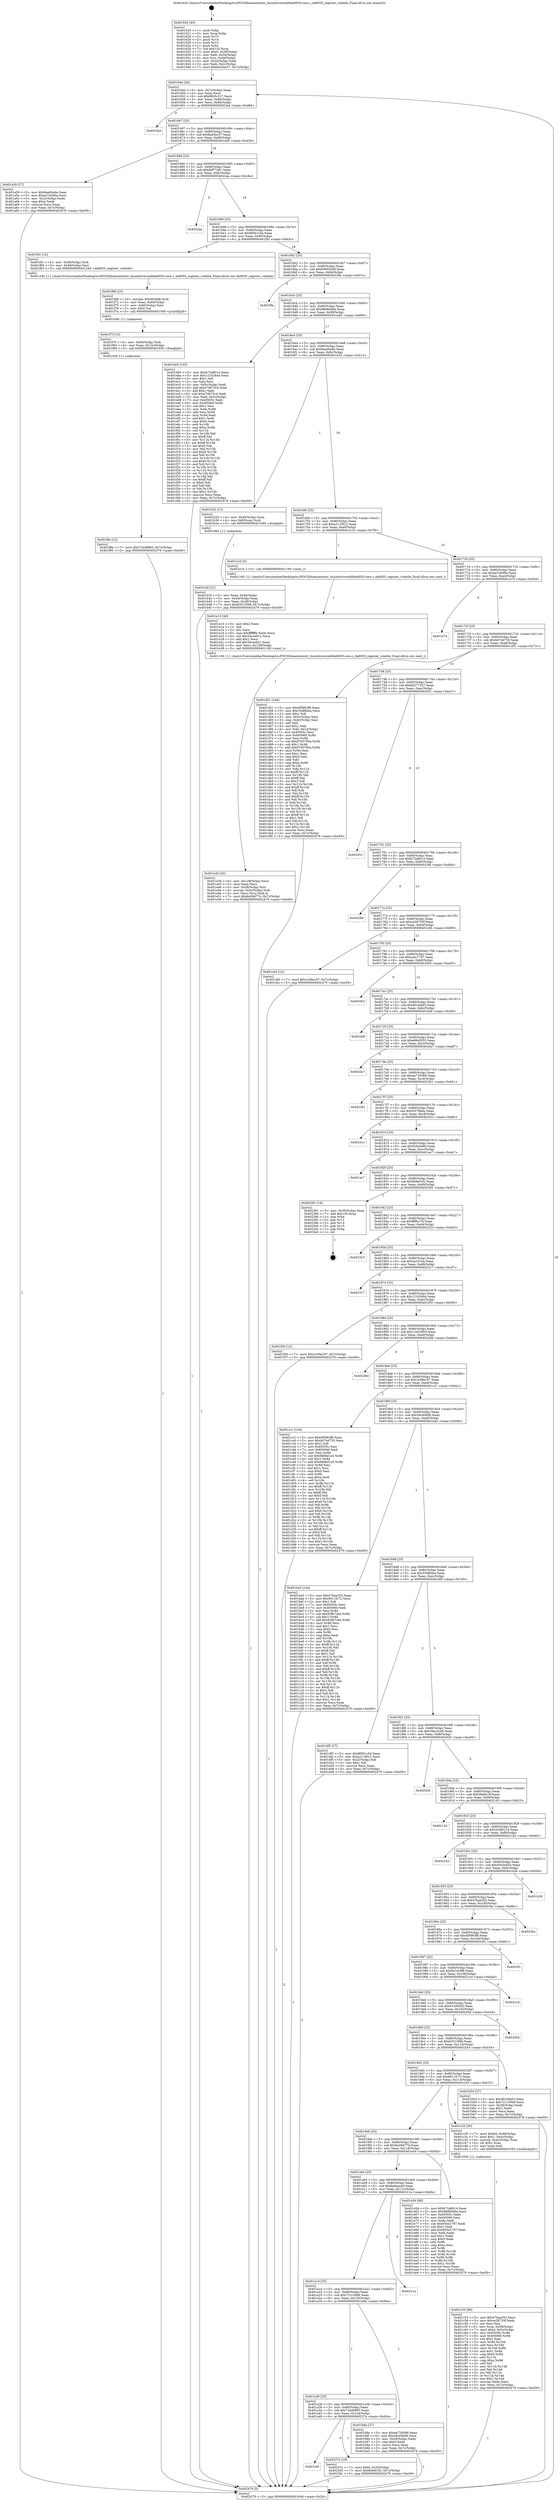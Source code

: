 digraph "0x401620" {
  label = "0x401620 (/mnt/c/Users/mathe/Desktop/tcc/POCII/binaries/extr_linuxdriversmfdda9055-core.c_da9055_register_volatile_Final-ollvm.out::main(0))"
  labelloc = "t"
  node[shape=record]

  Entry [label="",width=0.3,height=0.3,shape=circle,fillcolor=black,style=filled]
  "0x40164d" [label="{
     0x40164d [26]\l
     | [instrs]\l
     &nbsp;&nbsp;0x40164d \<+3\>: mov -0x7c(%rbp),%eax\l
     &nbsp;&nbsp;0x401650 \<+2\>: mov %eax,%ecx\l
     &nbsp;&nbsp;0x401652 \<+6\>: sub $0x8820c517,%ecx\l
     &nbsp;&nbsp;0x401658 \<+3\>: mov %eax,-0x80(%rbp)\l
     &nbsp;&nbsp;0x40165b \<+6\>: mov %ecx,-0x84(%rbp)\l
     &nbsp;&nbsp;0x401661 \<+6\>: je 00000000004023a4 \<main+0xd84\>\l
  }"]
  "0x4023a4" [label="{
     0x4023a4\l
  }", style=dashed]
  "0x401667" [label="{
     0x401667 [25]\l
     | [instrs]\l
     &nbsp;&nbsp;0x401667 \<+5\>: jmp 000000000040166c \<main+0x4c\>\l
     &nbsp;&nbsp;0x40166c \<+3\>: mov -0x80(%rbp),%eax\l
     &nbsp;&nbsp;0x40166f \<+5\>: sub $0x8a43ec57,%eax\l
     &nbsp;&nbsp;0x401674 \<+6\>: mov %eax,-0x88(%rbp)\l
     &nbsp;&nbsp;0x40167a \<+6\>: je 0000000000401a59 \<main+0x439\>\l
  }"]
  Exit [label="",width=0.3,height=0.3,shape=circle,fillcolor=black,style=filled,peripheries=2]
  "0x401a59" [label="{
     0x401a59 [27]\l
     | [instrs]\l
     &nbsp;&nbsp;0x401a59 \<+5\>: mov $0x9aa00a9e,%eax\l
     &nbsp;&nbsp;0x401a5e \<+5\>: mov $0xae7a0d6a,%ecx\l
     &nbsp;&nbsp;0x401a63 \<+3\>: mov -0x2c(%rbp),%edx\l
     &nbsp;&nbsp;0x401a66 \<+3\>: cmp $0x2,%edx\l
     &nbsp;&nbsp;0x401a69 \<+3\>: cmovne %ecx,%eax\l
     &nbsp;&nbsp;0x401a6c \<+3\>: mov %eax,-0x7c(%rbp)\l
     &nbsp;&nbsp;0x401a6f \<+5\>: jmp 0000000000402479 \<main+0xe59\>\l
  }"]
  "0x401680" [label="{
     0x401680 [25]\l
     | [instrs]\l
     &nbsp;&nbsp;0x401680 \<+5\>: jmp 0000000000401685 \<main+0x65\>\l
     &nbsp;&nbsp;0x401685 \<+3\>: mov -0x80(%rbp),%eax\l
     &nbsp;&nbsp;0x401688 \<+5\>: sub $0x8af77a81,%eax\l
     &nbsp;&nbsp;0x40168d \<+6\>: mov %eax,-0x8c(%rbp)\l
     &nbsp;&nbsp;0x401693 \<+6\>: je 00000000004022aa \<main+0xc8a\>\l
  }"]
  "0x402479" [label="{
     0x402479 [5]\l
     | [instrs]\l
     &nbsp;&nbsp;0x402479 \<+5\>: jmp 000000000040164d \<main+0x2d\>\l
  }"]
  "0x401620" [label="{
     0x401620 [45]\l
     | [instrs]\l
     &nbsp;&nbsp;0x401620 \<+1\>: push %rbp\l
     &nbsp;&nbsp;0x401621 \<+3\>: mov %rsp,%rbp\l
     &nbsp;&nbsp;0x401624 \<+2\>: push %r15\l
     &nbsp;&nbsp;0x401626 \<+2\>: push %r14\l
     &nbsp;&nbsp;0x401628 \<+2\>: push %r12\l
     &nbsp;&nbsp;0x40162a \<+1\>: push %rbx\l
     &nbsp;&nbsp;0x40162b \<+7\>: sub $0x120,%rsp\l
     &nbsp;&nbsp;0x401632 \<+7\>: movl $0x0,-0x30(%rbp)\l
     &nbsp;&nbsp;0x401639 \<+3\>: mov %edi,-0x34(%rbp)\l
     &nbsp;&nbsp;0x40163c \<+4\>: mov %rsi,-0x40(%rbp)\l
     &nbsp;&nbsp;0x401640 \<+3\>: mov -0x34(%rbp),%edi\l
     &nbsp;&nbsp;0x401643 \<+3\>: mov %edi,-0x2c(%rbp)\l
     &nbsp;&nbsp;0x401646 \<+7\>: movl $0x8a43ec57,-0x7c(%rbp)\l
  }"]
  "0x401a4f" [label="{
     0x401a4f\l
  }", style=dashed]
  "0x4022aa" [label="{
     0x4022aa\l
  }", style=dashed]
  "0x401699" [label="{
     0x401699 [25]\l
     | [instrs]\l
     &nbsp;&nbsp;0x401699 \<+5\>: jmp 000000000040169e \<main+0x7e\>\l
     &nbsp;&nbsp;0x40169e \<+3\>: mov -0x80(%rbp),%eax\l
     &nbsp;&nbsp;0x4016a1 \<+5\>: sub $0x8f361c5d,%eax\l
     &nbsp;&nbsp;0x4016a6 \<+6\>: mov %eax,-0x90(%rbp)\l
     &nbsp;&nbsp;0x4016ac \<+6\>: je 0000000000401f5c \<main+0x93c\>\l
  }"]
  "0x40237e" [label="{
     0x40237e [19]\l
     | [instrs]\l
     &nbsp;&nbsp;0x40237e \<+7\>: movl $0x0,-0x30(%rbp)\l
     &nbsp;&nbsp;0x402385 \<+7\>: movl $0xfb9e01f2,-0x7c(%rbp)\l
     &nbsp;&nbsp;0x40238c \<+5\>: jmp 0000000000402479 \<main+0xe59\>\l
  }"]
  "0x401f5c" [label="{
     0x401f5c [12]\l
     | [instrs]\l
     &nbsp;&nbsp;0x401f5c \<+4\>: mov -0x58(%rbp),%rdi\l
     &nbsp;&nbsp;0x401f60 \<+3\>: mov -0x48(%rbp),%esi\l
     &nbsp;&nbsp;0x401f63 \<+5\>: call 0000000000401240 \<da9055_register_volatile\>\l
     | [calls]\l
     &nbsp;&nbsp;0x401240 \{1\} (/mnt/c/Users/mathe/Desktop/tcc/POCII/binaries/extr_linuxdriversmfdda9055-core.c_da9055_register_volatile_Final-ollvm.out::da9055_register_volatile)\l
  }"]
  "0x4016b2" [label="{
     0x4016b2 [25]\l
     | [instrs]\l
     &nbsp;&nbsp;0x4016b2 \<+5\>: jmp 00000000004016b7 \<main+0x97\>\l
     &nbsp;&nbsp;0x4016b7 \<+3\>: mov -0x80(%rbp),%eax\l
     &nbsp;&nbsp;0x4016ba \<+5\>: sub $0x93602649,%eax\l
     &nbsp;&nbsp;0x4016bf \<+6\>: mov %eax,-0x94(%rbp)\l
     &nbsp;&nbsp;0x4016c5 \<+6\>: je 0000000000401f9a \<main+0x97a\>\l
  }"]
  "0x401f8e" [label="{
     0x401f8e [12]\l
     | [instrs]\l
     &nbsp;&nbsp;0x401f8e \<+7\>: movl $0x72449993,-0x7c(%rbp)\l
     &nbsp;&nbsp;0x401f95 \<+5\>: jmp 0000000000402479 \<main+0xe59\>\l
  }"]
  "0x401f9a" [label="{
     0x401f9a\l
  }", style=dashed]
  "0x4016cb" [label="{
     0x4016cb [25]\l
     | [instrs]\l
     &nbsp;&nbsp;0x4016cb \<+5\>: jmp 00000000004016d0 \<main+0xb0\>\l
     &nbsp;&nbsp;0x4016d0 \<+3\>: mov -0x80(%rbp),%eax\l
     &nbsp;&nbsp;0x4016d3 \<+5\>: sub $0x98d6d56a,%eax\l
     &nbsp;&nbsp;0x4016d8 \<+6\>: mov %eax,-0x98(%rbp)\l
     &nbsp;&nbsp;0x4016de \<+6\>: je 0000000000401eb5 \<main+0x895\>\l
  }"]
  "0x401f7f" [label="{
     0x401f7f [15]\l
     | [instrs]\l
     &nbsp;&nbsp;0x401f7f \<+4\>: mov -0x58(%rbp),%rdi\l
     &nbsp;&nbsp;0x401f83 \<+6\>: mov %eax,-0x12c(%rbp)\l
     &nbsp;&nbsp;0x401f89 \<+5\>: call 0000000000401030 \<free@plt\>\l
     | [calls]\l
     &nbsp;&nbsp;0x401030 \{1\} (unknown)\l
  }"]
  "0x401eb5" [label="{
     0x401eb5 [155]\l
     | [instrs]\l
     &nbsp;&nbsp;0x401eb5 \<+5\>: mov $0xb72a8014,%eax\l
     &nbsp;&nbsp;0x401eba \<+5\>: mov $0x12102644,%ecx\l
     &nbsp;&nbsp;0x401ebf \<+2\>: mov $0x1,%dl\l
     &nbsp;&nbsp;0x401ec1 \<+2\>: xor %esi,%esi\l
     &nbsp;&nbsp;0x401ec3 \<+3\>: mov -0x5c(%rbp),%edi\l
     &nbsp;&nbsp;0x401ec6 \<+6\>: add $0xe7d675c4,%edi\l
     &nbsp;&nbsp;0x401ecc \<+3\>: add $0x1,%edi\l
     &nbsp;&nbsp;0x401ecf \<+6\>: sub $0xe7d675c4,%edi\l
     &nbsp;&nbsp;0x401ed5 \<+3\>: mov %edi,-0x5c(%rbp)\l
     &nbsp;&nbsp;0x401ed8 \<+7\>: mov 0x40505c,%edi\l
     &nbsp;&nbsp;0x401edf \<+8\>: mov 0x405060,%r8d\l
     &nbsp;&nbsp;0x401ee7 \<+3\>: sub $0x1,%esi\l
     &nbsp;&nbsp;0x401eea \<+3\>: mov %edi,%r9d\l
     &nbsp;&nbsp;0x401eed \<+3\>: add %esi,%r9d\l
     &nbsp;&nbsp;0x401ef0 \<+4\>: imul %r9d,%edi\l
     &nbsp;&nbsp;0x401ef4 \<+3\>: and $0x1,%edi\l
     &nbsp;&nbsp;0x401ef7 \<+3\>: cmp $0x0,%edi\l
     &nbsp;&nbsp;0x401efa \<+4\>: sete %r10b\l
     &nbsp;&nbsp;0x401efe \<+4\>: cmp $0xa,%r8d\l
     &nbsp;&nbsp;0x401f02 \<+4\>: setl %r11b\l
     &nbsp;&nbsp;0x401f06 \<+3\>: mov %r10b,%bl\l
     &nbsp;&nbsp;0x401f09 \<+3\>: xor $0xff,%bl\l
     &nbsp;&nbsp;0x401f0c \<+3\>: mov %r11b,%r14b\l
     &nbsp;&nbsp;0x401f0f \<+4\>: xor $0xff,%r14b\l
     &nbsp;&nbsp;0x401f13 \<+3\>: xor $0x0,%dl\l
     &nbsp;&nbsp;0x401f16 \<+3\>: mov %bl,%r15b\l
     &nbsp;&nbsp;0x401f19 \<+4\>: and $0x0,%r15b\l
     &nbsp;&nbsp;0x401f1d \<+3\>: and %dl,%r10b\l
     &nbsp;&nbsp;0x401f20 \<+3\>: mov %r14b,%r12b\l
     &nbsp;&nbsp;0x401f23 \<+4\>: and $0x0,%r12b\l
     &nbsp;&nbsp;0x401f27 \<+3\>: and %dl,%r11b\l
     &nbsp;&nbsp;0x401f2a \<+3\>: or %r10b,%r15b\l
     &nbsp;&nbsp;0x401f2d \<+3\>: or %r11b,%r12b\l
     &nbsp;&nbsp;0x401f30 \<+3\>: xor %r12b,%r15b\l
     &nbsp;&nbsp;0x401f33 \<+3\>: or %r14b,%bl\l
     &nbsp;&nbsp;0x401f36 \<+3\>: xor $0xff,%bl\l
     &nbsp;&nbsp;0x401f39 \<+3\>: or $0x0,%dl\l
     &nbsp;&nbsp;0x401f3c \<+2\>: and %dl,%bl\l
     &nbsp;&nbsp;0x401f3e \<+3\>: or %bl,%r15b\l
     &nbsp;&nbsp;0x401f41 \<+4\>: test $0x1,%r15b\l
     &nbsp;&nbsp;0x401f45 \<+3\>: cmovne %ecx,%eax\l
     &nbsp;&nbsp;0x401f48 \<+3\>: mov %eax,-0x7c(%rbp)\l
     &nbsp;&nbsp;0x401f4b \<+5\>: jmp 0000000000402479 \<main+0xe59\>\l
  }"]
  "0x4016e4" [label="{
     0x4016e4 [25]\l
     | [instrs]\l
     &nbsp;&nbsp;0x4016e4 \<+5\>: jmp 00000000004016e9 \<main+0xc9\>\l
     &nbsp;&nbsp;0x4016e9 \<+3\>: mov -0x80(%rbp),%eax\l
     &nbsp;&nbsp;0x4016ec \<+5\>: sub $0x9aa00a9e,%eax\l
     &nbsp;&nbsp;0x4016f1 \<+6\>: mov %eax,-0x9c(%rbp)\l
     &nbsp;&nbsp;0x4016f7 \<+6\>: je 0000000000401b32 \<main+0x512\>\l
  }"]
  "0x401f68" [label="{
     0x401f68 [23]\l
     | [instrs]\l
     &nbsp;&nbsp;0x401f68 \<+10\>: movabs $0x4030d6,%rdi\l
     &nbsp;&nbsp;0x401f72 \<+3\>: mov %eax,-0x60(%rbp)\l
     &nbsp;&nbsp;0x401f75 \<+3\>: mov -0x60(%rbp),%esi\l
     &nbsp;&nbsp;0x401f78 \<+2\>: mov $0x0,%al\l
     &nbsp;&nbsp;0x401f7a \<+5\>: call 0000000000401040 \<printf@plt\>\l
     | [calls]\l
     &nbsp;&nbsp;0x401040 \{1\} (unknown)\l
  }"]
  "0x401b32" [label="{
     0x401b32 [13]\l
     | [instrs]\l
     &nbsp;&nbsp;0x401b32 \<+4\>: mov -0x40(%rbp),%rax\l
     &nbsp;&nbsp;0x401b36 \<+4\>: mov 0x8(%rax),%rdi\l
     &nbsp;&nbsp;0x401b3a \<+5\>: call 0000000000401060 \<atoi@plt\>\l
     | [calls]\l
     &nbsp;&nbsp;0x401060 \{1\} (unknown)\l
  }"]
  "0x4016fd" [label="{
     0x4016fd [25]\l
     | [instrs]\l
     &nbsp;&nbsp;0x4016fd \<+5\>: jmp 0000000000401702 \<main+0xe2\>\l
     &nbsp;&nbsp;0x401702 \<+3\>: mov -0x80(%rbp),%eax\l
     &nbsp;&nbsp;0x401705 \<+5\>: sub $0xa211f812,%eax\l
     &nbsp;&nbsp;0x40170a \<+6\>: mov %eax,-0xa0(%rbp)\l
     &nbsp;&nbsp;0x401710 \<+6\>: je 0000000000401e10 \<main+0x7f0\>\l
  }"]
  "0x401b3f" [label="{
     0x401b3f [21]\l
     | [instrs]\l
     &nbsp;&nbsp;0x401b3f \<+3\>: mov %eax,-0x44(%rbp)\l
     &nbsp;&nbsp;0x401b42 \<+3\>: mov -0x44(%rbp),%eax\l
     &nbsp;&nbsp;0x401b45 \<+3\>: mov %eax,-0x28(%rbp)\l
     &nbsp;&nbsp;0x401b48 \<+7\>: movl $0x63515f48,-0x7c(%rbp)\l
     &nbsp;&nbsp;0x401b4f \<+5\>: jmp 0000000000402479 \<main+0xe59\>\l
  }"]
  "0x401e3d" [label="{
     0x401e3d [32]\l
     | [instrs]\l
     &nbsp;&nbsp;0x401e3d \<+6\>: mov -0x128(%rbp),%ecx\l
     &nbsp;&nbsp;0x401e43 \<+3\>: imul %eax,%ecx\l
     &nbsp;&nbsp;0x401e46 \<+4\>: mov -0x58(%rbp),%rsi\l
     &nbsp;&nbsp;0x401e4a \<+4\>: movslq -0x5c(%rbp),%rdi\l
     &nbsp;&nbsp;0x401e4e \<+3\>: mov %ecx,(%rsi,%rdi,4)\l
     &nbsp;&nbsp;0x401e51 \<+7\>: movl $0x6a59d77d,-0x7c(%rbp)\l
     &nbsp;&nbsp;0x401e58 \<+5\>: jmp 0000000000402479 \<main+0xe59\>\l
  }"]
  "0x401e10" [label="{
     0x401e10 [5]\l
     | [instrs]\l
     &nbsp;&nbsp;0x401e10 \<+5\>: call 0000000000401160 \<next_i\>\l
     | [calls]\l
     &nbsp;&nbsp;0x401160 \{1\} (/mnt/c/Users/mathe/Desktop/tcc/POCII/binaries/extr_linuxdriversmfdda9055-core.c_da9055_register_volatile_Final-ollvm.out::next_i)\l
  }"]
  "0x401716" [label="{
     0x401716 [25]\l
     | [instrs]\l
     &nbsp;&nbsp;0x401716 \<+5\>: jmp 000000000040171b \<main+0xfb\>\l
     &nbsp;&nbsp;0x40171b \<+3\>: mov -0x80(%rbp),%eax\l
     &nbsp;&nbsp;0x40171e \<+5\>: sub $0xae7a0d6a,%eax\l
     &nbsp;&nbsp;0x401723 \<+6\>: mov %eax,-0xa4(%rbp)\l
     &nbsp;&nbsp;0x401729 \<+6\>: je 0000000000401a74 \<main+0x454\>\l
  }"]
  "0x401e15" [label="{
     0x401e15 [40]\l
     | [instrs]\l
     &nbsp;&nbsp;0x401e15 \<+5\>: mov $0x2,%ecx\l
     &nbsp;&nbsp;0x401e1a \<+1\>: cltd\l
     &nbsp;&nbsp;0x401e1b \<+2\>: idiv %ecx\l
     &nbsp;&nbsp;0x401e1d \<+6\>: imul $0xfffffffe,%edx,%ecx\l
     &nbsp;&nbsp;0x401e23 \<+6\>: sub $0x34cea621,%ecx\l
     &nbsp;&nbsp;0x401e29 \<+3\>: add $0x1,%ecx\l
     &nbsp;&nbsp;0x401e2c \<+6\>: add $0x34cea621,%ecx\l
     &nbsp;&nbsp;0x401e32 \<+6\>: mov %ecx,-0x128(%rbp)\l
     &nbsp;&nbsp;0x401e38 \<+5\>: call 0000000000401160 \<next_i\>\l
     | [calls]\l
     &nbsp;&nbsp;0x401160 \{1\} (/mnt/c/Users/mathe/Desktop/tcc/POCII/binaries/extr_linuxdriversmfdda9055-core.c_da9055_register_volatile_Final-ollvm.out::next_i)\l
  }"]
  "0x401a74" [label="{
     0x401a74\l
  }", style=dashed]
  "0x40172f" [label="{
     0x40172f [25]\l
     | [instrs]\l
     &nbsp;&nbsp;0x40172f \<+5\>: jmp 0000000000401734 \<main+0x114\>\l
     &nbsp;&nbsp;0x401734 \<+3\>: mov -0x80(%rbp),%eax\l
     &nbsp;&nbsp;0x401737 \<+5\>: sub $0xb074d735,%eax\l
     &nbsp;&nbsp;0x40173c \<+6\>: mov %eax,-0xa8(%rbp)\l
     &nbsp;&nbsp;0x401742 \<+6\>: je 0000000000401d51 \<main+0x731\>\l
  }"]
  "0x401c53" [label="{
     0x401c53 [98]\l
     | [instrs]\l
     &nbsp;&nbsp;0x401c53 \<+5\>: mov $0x47baa353,%ecx\l
     &nbsp;&nbsp;0x401c58 \<+5\>: mov $0xce28733f,%edx\l
     &nbsp;&nbsp;0x401c5d \<+2\>: xor %esi,%esi\l
     &nbsp;&nbsp;0x401c5f \<+4\>: mov %rax,-0x58(%rbp)\l
     &nbsp;&nbsp;0x401c63 \<+7\>: movl $0x0,-0x5c(%rbp)\l
     &nbsp;&nbsp;0x401c6a \<+8\>: mov 0x40505c,%r8d\l
     &nbsp;&nbsp;0x401c72 \<+8\>: mov 0x405060,%r9d\l
     &nbsp;&nbsp;0x401c7a \<+3\>: sub $0x1,%esi\l
     &nbsp;&nbsp;0x401c7d \<+3\>: mov %r8d,%r10d\l
     &nbsp;&nbsp;0x401c80 \<+3\>: add %esi,%r10d\l
     &nbsp;&nbsp;0x401c83 \<+4\>: imul %r10d,%r8d\l
     &nbsp;&nbsp;0x401c87 \<+4\>: and $0x1,%r8d\l
     &nbsp;&nbsp;0x401c8b \<+4\>: cmp $0x0,%r8d\l
     &nbsp;&nbsp;0x401c8f \<+4\>: sete %r11b\l
     &nbsp;&nbsp;0x401c93 \<+4\>: cmp $0xa,%r9d\l
     &nbsp;&nbsp;0x401c97 \<+3\>: setl %bl\l
     &nbsp;&nbsp;0x401c9a \<+3\>: mov %r11b,%r14b\l
     &nbsp;&nbsp;0x401c9d \<+3\>: and %bl,%r14b\l
     &nbsp;&nbsp;0x401ca0 \<+3\>: xor %bl,%r11b\l
     &nbsp;&nbsp;0x401ca3 \<+3\>: or %r11b,%r14b\l
     &nbsp;&nbsp;0x401ca6 \<+4\>: test $0x1,%r14b\l
     &nbsp;&nbsp;0x401caa \<+3\>: cmovne %edx,%ecx\l
     &nbsp;&nbsp;0x401cad \<+3\>: mov %ecx,-0x7c(%rbp)\l
     &nbsp;&nbsp;0x401cb0 \<+5\>: jmp 0000000000402479 \<main+0xe59\>\l
  }"]
  "0x401d51" [label="{
     0x401d51 [164]\l
     | [instrs]\l
     &nbsp;&nbsp;0x401d51 \<+5\>: mov $0x4f5863f8,%eax\l
     &nbsp;&nbsp;0x401d56 \<+5\>: mov $0x33df8dea,%ecx\l
     &nbsp;&nbsp;0x401d5b \<+2\>: mov $0x1,%dl\l
     &nbsp;&nbsp;0x401d5d \<+3\>: mov -0x5c(%rbp),%esi\l
     &nbsp;&nbsp;0x401d60 \<+3\>: cmp -0x4c(%rbp),%esi\l
     &nbsp;&nbsp;0x401d63 \<+4\>: setl %dil\l
     &nbsp;&nbsp;0x401d67 \<+4\>: and $0x1,%dil\l
     &nbsp;&nbsp;0x401d6b \<+4\>: mov %dil,-0x22(%rbp)\l
     &nbsp;&nbsp;0x401d6f \<+7\>: mov 0x40505c,%esi\l
     &nbsp;&nbsp;0x401d76 \<+8\>: mov 0x405060,%r8d\l
     &nbsp;&nbsp;0x401d7e \<+3\>: mov %esi,%r9d\l
     &nbsp;&nbsp;0x401d81 \<+7\>: sub $0x9793795e,%r9d\l
     &nbsp;&nbsp;0x401d88 \<+4\>: sub $0x1,%r9d\l
     &nbsp;&nbsp;0x401d8c \<+7\>: add $0x9793795e,%r9d\l
     &nbsp;&nbsp;0x401d93 \<+4\>: imul %r9d,%esi\l
     &nbsp;&nbsp;0x401d97 \<+3\>: and $0x1,%esi\l
     &nbsp;&nbsp;0x401d9a \<+3\>: cmp $0x0,%esi\l
     &nbsp;&nbsp;0x401d9d \<+4\>: sete %dil\l
     &nbsp;&nbsp;0x401da1 \<+4\>: cmp $0xa,%r8d\l
     &nbsp;&nbsp;0x401da5 \<+4\>: setl %r10b\l
     &nbsp;&nbsp;0x401da9 \<+3\>: mov %dil,%r11b\l
     &nbsp;&nbsp;0x401dac \<+4\>: xor $0xff,%r11b\l
     &nbsp;&nbsp;0x401db0 \<+3\>: mov %r10b,%bl\l
     &nbsp;&nbsp;0x401db3 \<+3\>: xor $0xff,%bl\l
     &nbsp;&nbsp;0x401db6 \<+3\>: xor $0x1,%dl\l
     &nbsp;&nbsp;0x401db9 \<+3\>: mov %r11b,%r14b\l
     &nbsp;&nbsp;0x401dbc \<+4\>: and $0xff,%r14b\l
     &nbsp;&nbsp;0x401dc0 \<+3\>: and %dl,%dil\l
     &nbsp;&nbsp;0x401dc3 \<+3\>: mov %bl,%r15b\l
     &nbsp;&nbsp;0x401dc6 \<+4\>: and $0xff,%r15b\l
     &nbsp;&nbsp;0x401dca \<+3\>: and %dl,%r10b\l
     &nbsp;&nbsp;0x401dcd \<+3\>: or %dil,%r14b\l
     &nbsp;&nbsp;0x401dd0 \<+3\>: or %r10b,%r15b\l
     &nbsp;&nbsp;0x401dd3 \<+3\>: xor %r15b,%r14b\l
     &nbsp;&nbsp;0x401dd6 \<+3\>: or %bl,%r11b\l
     &nbsp;&nbsp;0x401dd9 \<+4\>: xor $0xff,%r11b\l
     &nbsp;&nbsp;0x401ddd \<+3\>: or $0x1,%dl\l
     &nbsp;&nbsp;0x401de0 \<+3\>: and %dl,%r11b\l
     &nbsp;&nbsp;0x401de3 \<+3\>: or %r11b,%r14b\l
     &nbsp;&nbsp;0x401de6 \<+4\>: test $0x1,%r14b\l
     &nbsp;&nbsp;0x401dea \<+3\>: cmovne %ecx,%eax\l
     &nbsp;&nbsp;0x401ded \<+3\>: mov %eax,-0x7c(%rbp)\l
     &nbsp;&nbsp;0x401df0 \<+5\>: jmp 0000000000402479 \<main+0xe59\>\l
  }"]
  "0x401748" [label="{
     0x401748 [25]\l
     | [instrs]\l
     &nbsp;&nbsp;0x401748 \<+5\>: jmp 000000000040174d \<main+0x12d\>\l
     &nbsp;&nbsp;0x40174d \<+3\>: mov -0x80(%rbp),%eax\l
     &nbsp;&nbsp;0x401750 \<+5\>: sub $0xb6277247,%eax\l
     &nbsp;&nbsp;0x401755 \<+6\>: mov %eax,-0xac(%rbp)\l
     &nbsp;&nbsp;0x40175b \<+6\>: je 0000000000402451 \<main+0xe31\>\l
  }"]
  "0x401a36" [label="{
     0x401a36 [25]\l
     | [instrs]\l
     &nbsp;&nbsp;0x401a36 \<+5\>: jmp 0000000000401a3b \<main+0x41b\>\l
     &nbsp;&nbsp;0x401a3b \<+3\>: mov -0x80(%rbp),%eax\l
     &nbsp;&nbsp;0x401a3e \<+5\>: sub $0x72449993,%eax\l
     &nbsp;&nbsp;0x401a43 \<+6\>: mov %eax,-0x124(%rbp)\l
     &nbsp;&nbsp;0x401a49 \<+6\>: je 000000000040237e \<main+0xd5e\>\l
  }"]
  "0x402451" [label="{
     0x402451\l
  }", style=dashed]
  "0x401761" [label="{
     0x401761 [25]\l
     | [instrs]\l
     &nbsp;&nbsp;0x401761 \<+5\>: jmp 0000000000401766 \<main+0x146\>\l
     &nbsp;&nbsp;0x401766 \<+3\>: mov -0x80(%rbp),%eax\l
     &nbsp;&nbsp;0x401769 \<+5\>: sub $0xb72a8014,%eax\l
     &nbsp;&nbsp;0x40176e \<+6\>: mov %eax,-0xb0(%rbp)\l
     &nbsp;&nbsp;0x401774 \<+6\>: je 00000000004023fd \<main+0xddd\>\l
  }"]
  "0x401b8a" [label="{
     0x401b8a [27]\l
     | [instrs]\l
     &nbsp;&nbsp;0x401b8a \<+5\>: mov $0xee729369,%eax\l
     &nbsp;&nbsp;0x401b8f \<+5\>: mov $0x28c406d9,%ecx\l
     &nbsp;&nbsp;0x401b94 \<+3\>: mov -0x28(%rbp),%edx\l
     &nbsp;&nbsp;0x401b97 \<+3\>: cmp $0x0,%edx\l
     &nbsp;&nbsp;0x401b9a \<+3\>: cmove %ecx,%eax\l
     &nbsp;&nbsp;0x401b9d \<+3\>: mov %eax,-0x7c(%rbp)\l
     &nbsp;&nbsp;0x401ba0 \<+5\>: jmp 0000000000402479 \<main+0xe59\>\l
  }"]
  "0x4023fd" [label="{
     0x4023fd\l
  }", style=dashed]
  "0x40177a" [label="{
     0x40177a [25]\l
     | [instrs]\l
     &nbsp;&nbsp;0x40177a \<+5\>: jmp 000000000040177f \<main+0x15f\>\l
     &nbsp;&nbsp;0x40177f \<+3\>: mov -0x80(%rbp),%eax\l
     &nbsp;&nbsp;0x401782 \<+5\>: sub $0xce28733f,%eax\l
     &nbsp;&nbsp;0x401787 \<+6\>: mov %eax,-0xb4(%rbp)\l
     &nbsp;&nbsp;0x40178d \<+6\>: je 0000000000401cb5 \<main+0x695\>\l
  }"]
  "0x401a1d" [label="{
     0x401a1d [25]\l
     | [instrs]\l
     &nbsp;&nbsp;0x401a1d \<+5\>: jmp 0000000000401a22 \<main+0x402\>\l
     &nbsp;&nbsp;0x401a22 \<+3\>: mov -0x80(%rbp),%eax\l
     &nbsp;&nbsp;0x401a25 \<+5\>: sub $0x721c30b9,%eax\l
     &nbsp;&nbsp;0x401a2a \<+6\>: mov %eax,-0x120(%rbp)\l
     &nbsp;&nbsp;0x401a30 \<+6\>: je 0000000000401b8a \<main+0x56a\>\l
  }"]
  "0x401cb5" [label="{
     0x401cb5 [12]\l
     | [instrs]\l
     &nbsp;&nbsp;0x401cb5 \<+7\>: movl $0x1e39a197,-0x7c(%rbp)\l
     &nbsp;&nbsp;0x401cbc \<+5\>: jmp 0000000000402479 \<main+0xe59\>\l
  }"]
  "0x401793" [label="{
     0x401793 [25]\l
     | [instrs]\l
     &nbsp;&nbsp;0x401793 \<+5\>: jmp 0000000000401798 \<main+0x178\>\l
     &nbsp;&nbsp;0x401798 \<+3\>: mov -0x80(%rbp),%eax\l
     &nbsp;&nbsp;0x40179b \<+5\>: sub $0xce4c77d7,%eax\l
     &nbsp;&nbsp;0x4017a0 \<+6\>: mov %eax,-0xb8(%rbp)\l
     &nbsp;&nbsp;0x4017a6 \<+6\>: je 00000000004020b3 \<main+0xa93\>\l
  }"]
  "0x40221a" [label="{
     0x40221a\l
  }", style=dashed]
  "0x4020b3" [label="{
     0x4020b3\l
  }", style=dashed]
  "0x4017ac" [label="{
     0x4017ac [25]\l
     | [instrs]\l
     &nbsp;&nbsp;0x4017ac \<+5\>: jmp 00000000004017b1 \<main+0x191\>\l
     &nbsp;&nbsp;0x4017b1 \<+3\>: mov -0x80(%rbp),%eax\l
     &nbsp;&nbsp;0x4017b4 \<+5\>: sub $0xdf1e0dd3,%eax\l
     &nbsp;&nbsp;0x4017b9 \<+6\>: mov %eax,-0xbc(%rbp)\l
     &nbsp;&nbsp;0x4017bf \<+6\>: je 0000000000401b6f \<main+0x54f\>\l
  }"]
  "0x401a04" [label="{
     0x401a04 [25]\l
     | [instrs]\l
     &nbsp;&nbsp;0x401a04 \<+5\>: jmp 0000000000401a09 \<main+0x3e9\>\l
     &nbsp;&nbsp;0x401a09 \<+3\>: mov -0x80(%rbp),%eax\l
     &nbsp;&nbsp;0x401a0c \<+5\>: sub $0x6a9aea40,%eax\l
     &nbsp;&nbsp;0x401a11 \<+6\>: mov %eax,-0x11c(%rbp)\l
     &nbsp;&nbsp;0x401a17 \<+6\>: je 000000000040221a \<main+0xbfa\>\l
  }"]
  "0x401b6f" [label="{
     0x401b6f\l
  }", style=dashed]
  "0x4017c5" [label="{
     0x4017c5 [25]\l
     | [instrs]\l
     &nbsp;&nbsp;0x4017c5 \<+5\>: jmp 00000000004017ca \<main+0x1aa\>\l
     &nbsp;&nbsp;0x4017ca \<+3\>: mov -0x80(%rbp),%eax\l
     &nbsp;&nbsp;0x4017cd \<+5\>: sub $0xe9bd3f10,%eax\l
     &nbsp;&nbsp;0x4017d2 \<+6\>: mov %eax,-0xc0(%rbp)\l
     &nbsp;&nbsp;0x4017d8 \<+6\>: je 00000000004020a7 \<main+0xa87\>\l
  }"]
  "0x401e5d" [label="{
     0x401e5d [88]\l
     | [instrs]\l
     &nbsp;&nbsp;0x401e5d \<+5\>: mov $0xb72a8014,%eax\l
     &nbsp;&nbsp;0x401e62 \<+5\>: mov $0x98d6d56a,%ecx\l
     &nbsp;&nbsp;0x401e67 \<+7\>: mov 0x40505c,%edx\l
     &nbsp;&nbsp;0x401e6e \<+7\>: mov 0x405060,%esi\l
     &nbsp;&nbsp;0x401e75 \<+2\>: mov %edx,%edi\l
     &nbsp;&nbsp;0x401e77 \<+6\>: sub $0x855d1787,%edi\l
     &nbsp;&nbsp;0x401e7d \<+3\>: sub $0x1,%edi\l
     &nbsp;&nbsp;0x401e80 \<+6\>: add $0x855d1787,%edi\l
     &nbsp;&nbsp;0x401e86 \<+3\>: imul %edi,%edx\l
     &nbsp;&nbsp;0x401e89 \<+3\>: and $0x1,%edx\l
     &nbsp;&nbsp;0x401e8c \<+3\>: cmp $0x0,%edx\l
     &nbsp;&nbsp;0x401e8f \<+4\>: sete %r8b\l
     &nbsp;&nbsp;0x401e93 \<+3\>: cmp $0xa,%esi\l
     &nbsp;&nbsp;0x401e96 \<+4\>: setl %r9b\l
     &nbsp;&nbsp;0x401e9a \<+3\>: mov %r8b,%r10b\l
     &nbsp;&nbsp;0x401e9d \<+3\>: and %r9b,%r10b\l
     &nbsp;&nbsp;0x401ea0 \<+3\>: xor %r9b,%r8b\l
     &nbsp;&nbsp;0x401ea3 \<+3\>: or %r8b,%r10b\l
     &nbsp;&nbsp;0x401ea6 \<+4\>: test $0x1,%r10b\l
     &nbsp;&nbsp;0x401eaa \<+3\>: cmovne %ecx,%eax\l
     &nbsp;&nbsp;0x401ead \<+3\>: mov %eax,-0x7c(%rbp)\l
     &nbsp;&nbsp;0x401eb0 \<+5\>: jmp 0000000000402479 \<main+0xe59\>\l
  }"]
  "0x4020a7" [label="{
     0x4020a7\l
  }", style=dashed]
  "0x4017de" [label="{
     0x4017de [25]\l
     | [instrs]\l
     &nbsp;&nbsp;0x4017de \<+5\>: jmp 00000000004017e3 \<main+0x1c3\>\l
     &nbsp;&nbsp;0x4017e3 \<+3\>: mov -0x80(%rbp),%eax\l
     &nbsp;&nbsp;0x4017e6 \<+5\>: sub $0xee729369,%eax\l
     &nbsp;&nbsp;0x4017eb \<+6\>: mov %eax,-0xc4(%rbp)\l
     &nbsp;&nbsp;0x4017f1 \<+6\>: je 0000000000402361 \<main+0xd41\>\l
  }"]
  "0x4019eb" [label="{
     0x4019eb [25]\l
     | [instrs]\l
     &nbsp;&nbsp;0x4019eb \<+5\>: jmp 00000000004019f0 \<main+0x3d0\>\l
     &nbsp;&nbsp;0x4019f0 \<+3\>: mov -0x80(%rbp),%eax\l
     &nbsp;&nbsp;0x4019f3 \<+5\>: sub $0x6a59d77d,%eax\l
     &nbsp;&nbsp;0x4019f8 \<+6\>: mov %eax,-0x118(%rbp)\l
     &nbsp;&nbsp;0x4019fe \<+6\>: je 0000000000401e5d \<main+0x83d\>\l
  }"]
  "0x402361" [label="{
     0x402361\l
  }", style=dashed]
  "0x4017f7" [label="{
     0x4017f7 [25]\l
     | [instrs]\l
     &nbsp;&nbsp;0x4017f7 \<+5\>: jmp 00000000004017fc \<main+0x1dc\>\l
     &nbsp;&nbsp;0x4017fc \<+3\>: mov -0x80(%rbp),%eax\l
     &nbsp;&nbsp;0x4017ff \<+5\>: sub $0xf2079e8a,%eax\l
     &nbsp;&nbsp;0x401804 \<+6\>: mov %eax,-0xc8(%rbp)\l
     &nbsp;&nbsp;0x40180a \<+6\>: je 000000000040241c \<main+0xdfc\>\l
  }"]
  "0x401c35" [label="{
     0x401c35 [30]\l
     | [instrs]\l
     &nbsp;&nbsp;0x401c35 \<+7\>: movl $0x64,-0x48(%rbp)\l
     &nbsp;&nbsp;0x401c3c \<+7\>: movl $0x1,-0x4c(%rbp)\l
     &nbsp;&nbsp;0x401c43 \<+4\>: movslq -0x4c(%rbp),%rax\l
     &nbsp;&nbsp;0x401c47 \<+4\>: shl $0x2,%rax\l
     &nbsp;&nbsp;0x401c4b \<+3\>: mov %rax,%rdi\l
     &nbsp;&nbsp;0x401c4e \<+5\>: call 0000000000401050 \<malloc@plt\>\l
     | [calls]\l
     &nbsp;&nbsp;0x401050 \{1\} (unknown)\l
  }"]
  "0x40241c" [label="{
     0x40241c\l
  }", style=dashed]
  "0x401810" [label="{
     0x401810 [25]\l
     | [instrs]\l
     &nbsp;&nbsp;0x401810 \<+5\>: jmp 0000000000401815 \<main+0x1f5\>\l
     &nbsp;&nbsp;0x401815 \<+3\>: mov -0x80(%rbp),%eax\l
     &nbsp;&nbsp;0x401818 \<+5\>: sub $0xf2d26460,%eax\l
     &nbsp;&nbsp;0x40181d \<+6\>: mov %eax,-0xcc(%rbp)\l
     &nbsp;&nbsp;0x401823 \<+6\>: je 0000000000401ac7 \<main+0x4a7\>\l
  }"]
  "0x4019d2" [label="{
     0x4019d2 [25]\l
     | [instrs]\l
     &nbsp;&nbsp;0x4019d2 \<+5\>: jmp 00000000004019d7 \<main+0x3b7\>\l
     &nbsp;&nbsp;0x4019d7 \<+3\>: mov -0x80(%rbp),%eax\l
     &nbsp;&nbsp;0x4019da \<+5\>: sub $0x6611fc72,%eax\l
     &nbsp;&nbsp;0x4019df \<+6\>: mov %eax,-0x114(%rbp)\l
     &nbsp;&nbsp;0x4019e5 \<+6\>: je 0000000000401c35 \<main+0x615\>\l
  }"]
  "0x401ac7" [label="{
     0x401ac7\l
  }", style=dashed]
  "0x401829" [label="{
     0x401829 [25]\l
     | [instrs]\l
     &nbsp;&nbsp;0x401829 \<+5\>: jmp 000000000040182e \<main+0x20e\>\l
     &nbsp;&nbsp;0x40182e \<+3\>: mov -0x80(%rbp),%eax\l
     &nbsp;&nbsp;0x401831 \<+5\>: sub $0xfb9e01f2,%eax\l
     &nbsp;&nbsp;0x401836 \<+6\>: mov %eax,-0xd0(%rbp)\l
     &nbsp;&nbsp;0x40183c \<+6\>: je 0000000000402391 \<main+0xd71\>\l
  }"]
  "0x401b54" [label="{
     0x401b54 [27]\l
     | [instrs]\l
     &nbsp;&nbsp;0x401b54 \<+5\>: mov $0xdf1e0dd3,%eax\l
     &nbsp;&nbsp;0x401b59 \<+5\>: mov $0x721c30b9,%ecx\l
     &nbsp;&nbsp;0x401b5e \<+3\>: mov -0x28(%rbp),%edx\l
     &nbsp;&nbsp;0x401b61 \<+3\>: cmp $0x1,%edx\l
     &nbsp;&nbsp;0x401b64 \<+3\>: cmovl %ecx,%eax\l
     &nbsp;&nbsp;0x401b67 \<+3\>: mov %eax,-0x7c(%rbp)\l
     &nbsp;&nbsp;0x401b6a \<+5\>: jmp 0000000000402479 \<main+0xe59\>\l
  }"]
  "0x402391" [label="{
     0x402391 [19]\l
     | [instrs]\l
     &nbsp;&nbsp;0x402391 \<+3\>: mov -0x30(%rbp),%eax\l
     &nbsp;&nbsp;0x402394 \<+7\>: add $0x120,%rsp\l
     &nbsp;&nbsp;0x40239b \<+1\>: pop %rbx\l
     &nbsp;&nbsp;0x40239c \<+2\>: pop %r12\l
     &nbsp;&nbsp;0x40239e \<+2\>: pop %r14\l
     &nbsp;&nbsp;0x4023a0 \<+2\>: pop %r15\l
     &nbsp;&nbsp;0x4023a2 \<+1\>: pop %rbp\l
     &nbsp;&nbsp;0x4023a3 \<+1\>: ret\l
  }"]
  "0x401842" [label="{
     0x401842 [25]\l
     | [instrs]\l
     &nbsp;&nbsp;0x401842 \<+5\>: jmp 0000000000401847 \<main+0x227\>\l
     &nbsp;&nbsp;0x401847 \<+3\>: mov -0x80(%rbp),%eax\l
     &nbsp;&nbsp;0x40184a \<+5\>: sub $0xfff8cc7b,%eax\l
     &nbsp;&nbsp;0x40184f \<+6\>: mov %eax,-0xd4(%rbp)\l
     &nbsp;&nbsp;0x401855 \<+6\>: je 0000000000402323 \<main+0xd03\>\l
  }"]
  "0x4019b9" [label="{
     0x4019b9 [25]\l
     | [instrs]\l
     &nbsp;&nbsp;0x4019b9 \<+5\>: jmp 00000000004019be \<main+0x39e\>\l
     &nbsp;&nbsp;0x4019be \<+3\>: mov -0x80(%rbp),%eax\l
     &nbsp;&nbsp;0x4019c1 \<+5\>: sub $0x63515f48,%eax\l
     &nbsp;&nbsp;0x4019c6 \<+6\>: mov %eax,-0x110(%rbp)\l
     &nbsp;&nbsp;0x4019cc \<+6\>: je 0000000000401b54 \<main+0x534\>\l
  }"]
  "0x402323" [label="{
     0x402323\l
  }", style=dashed]
  "0x40185b" [label="{
     0x40185b [25]\l
     | [instrs]\l
     &nbsp;&nbsp;0x40185b \<+5\>: jmp 0000000000401860 \<main+0x240\>\l
     &nbsp;&nbsp;0x401860 \<+3\>: mov -0x80(%rbp),%eax\l
     &nbsp;&nbsp;0x401863 \<+5\>: sub $0x2a101ba,%eax\l
     &nbsp;&nbsp;0x401868 \<+6\>: mov %eax,-0xd8(%rbp)\l
     &nbsp;&nbsp;0x40186e \<+6\>: je 0000000000402317 \<main+0xcf7\>\l
  }"]
  "0x40245d" [label="{
     0x40245d\l
  }", style=dashed]
  "0x402317" [label="{
     0x402317\l
  }", style=dashed]
  "0x401874" [label="{
     0x401874 [25]\l
     | [instrs]\l
     &nbsp;&nbsp;0x401874 \<+5\>: jmp 0000000000401879 \<main+0x259\>\l
     &nbsp;&nbsp;0x401879 \<+3\>: mov -0x80(%rbp),%eax\l
     &nbsp;&nbsp;0x40187c \<+5\>: sub $0x12102644,%eax\l
     &nbsp;&nbsp;0x401881 \<+6\>: mov %eax,-0xdc(%rbp)\l
     &nbsp;&nbsp;0x401887 \<+6\>: je 0000000000401f50 \<main+0x930\>\l
  }"]
  "0x4019a0" [label="{
     0x4019a0 [25]\l
     | [instrs]\l
     &nbsp;&nbsp;0x4019a0 \<+5\>: jmp 00000000004019a5 \<main+0x385\>\l
     &nbsp;&nbsp;0x4019a5 \<+3\>: mov -0x80(%rbp),%eax\l
     &nbsp;&nbsp;0x4019a8 \<+5\>: sub $0x61509c52,%eax\l
     &nbsp;&nbsp;0x4019ad \<+6\>: mov %eax,-0x10c(%rbp)\l
     &nbsp;&nbsp;0x4019b3 \<+6\>: je 000000000040245d \<main+0xe3d\>\l
  }"]
  "0x401f50" [label="{
     0x401f50 [12]\l
     | [instrs]\l
     &nbsp;&nbsp;0x401f50 \<+7\>: movl $0x1e39a197,-0x7c(%rbp)\l
     &nbsp;&nbsp;0x401f57 \<+5\>: jmp 0000000000402479 \<main+0xe59\>\l
  }"]
  "0x40188d" [label="{
     0x40188d [25]\l
     | [instrs]\l
     &nbsp;&nbsp;0x40188d \<+5\>: jmp 0000000000401892 \<main+0x272\>\l
     &nbsp;&nbsp;0x401892 \<+3\>: mov -0x80(%rbp),%eax\l
     &nbsp;&nbsp;0x401895 \<+5\>: sub $0x13453903,%eax\l
     &nbsp;&nbsp;0x40189a \<+6\>: mov %eax,-0xe0(%rbp)\l
     &nbsp;&nbsp;0x4018a0 \<+6\>: je 000000000040236d \<main+0xd4d\>\l
  }"]
  "0x4021cd" [label="{
     0x4021cd\l
  }", style=dashed]
  "0x40236d" [label="{
     0x40236d\l
  }", style=dashed]
  "0x4018a6" [label="{
     0x4018a6 [25]\l
     | [instrs]\l
     &nbsp;&nbsp;0x4018a6 \<+5\>: jmp 00000000004018ab \<main+0x28b\>\l
     &nbsp;&nbsp;0x4018ab \<+3\>: mov -0x80(%rbp),%eax\l
     &nbsp;&nbsp;0x4018ae \<+5\>: sub $0x1e39a197,%eax\l
     &nbsp;&nbsp;0x4018b3 \<+6\>: mov %eax,-0xe4(%rbp)\l
     &nbsp;&nbsp;0x4018b9 \<+6\>: je 0000000000401cc1 \<main+0x6a1\>\l
  }"]
  "0x401987" [label="{
     0x401987 [25]\l
     | [instrs]\l
     &nbsp;&nbsp;0x401987 \<+5\>: jmp 000000000040198c \<main+0x36c\>\l
     &nbsp;&nbsp;0x40198c \<+3\>: mov -0x80(%rbp),%eax\l
     &nbsp;&nbsp;0x40198f \<+5\>: sub $0x5e16c9f8,%eax\l
     &nbsp;&nbsp;0x401994 \<+6\>: mov %eax,-0x108(%rbp)\l
     &nbsp;&nbsp;0x40199a \<+6\>: je 00000000004021cd \<main+0xbad\>\l
  }"]
  "0x401cc1" [label="{
     0x401cc1 [144]\l
     | [instrs]\l
     &nbsp;&nbsp;0x401cc1 \<+5\>: mov $0x4f5863f8,%eax\l
     &nbsp;&nbsp;0x401cc6 \<+5\>: mov $0xb074d735,%ecx\l
     &nbsp;&nbsp;0x401ccb \<+2\>: mov $0x1,%dl\l
     &nbsp;&nbsp;0x401ccd \<+7\>: mov 0x40505c,%esi\l
     &nbsp;&nbsp;0x401cd4 \<+7\>: mov 0x405060,%edi\l
     &nbsp;&nbsp;0x401cdb \<+3\>: mov %esi,%r8d\l
     &nbsp;&nbsp;0x401cde \<+7\>: sub $0x68dbd1a5,%r8d\l
     &nbsp;&nbsp;0x401ce5 \<+4\>: sub $0x1,%r8d\l
     &nbsp;&nbsp;0x401ce9 \<+7\>: add $0x68dbd1a5,%r8d\l
     &nbsp;&nbsp;0x401cf0 \<+4\>: imul %r8d,%esi\l
     &nbsp;&nbsp;0x401cf4 \<+3\>: and $0x1,%esi\l
     &nbsp;&nbsp;0x401cf7 \<+3\>: cmp $0x0,%esi\l
     &nbsp;&nbsp;0x401cfa \<+4\>: sete %r9b\l
     &nbsp;&nbsp;0x401cfe \<+3\>: cmp $0xa,%edi\l
     &nbsp;&nbsp;0x401d01 \<+4\>: setl %r10b\l
     &nbsp;&nbsp;0x401d05 \<+3\>: mov %r9b,%r11b\l
     &nbsp;&nbsp;0x401d08 \<+4\>: xor $0xff,%r11b\l
     &nbsp;&nbsp;0x401d0c \<+3\>: mov %r10b,%bl\l
     &nbsp;&nbsp;0x401d0f \<+3\>: xor $0xff,%bl\l
     &nbsp;&nbsp;0x401d12 \<+3\>: xor $0x0,%dl\l
     &nbsp;&nbsp;0x401d15 \<+3\>: mov %r11b,%r14b\l
     &nbsp;&nbsp;0x401d18 \<+4\>: and $0x0,%r14b\l
     &nbsp;&nbsp;0x401d1c \<+3\>: and %dl,%r9b\l
     &nbsp;&nbsp;0x401d1f \<+3\>: mov %bl,%r15b\l
     &nbsp;&nbsp;0x401d22 \<+4\>: and $0x0,%r15b\l
     &nbsp;&nbsp;0x401d26 \<+3\>: and %dl,%r10b\l
     &nbsp;&nbsp;0x401d29 \<+3\>: or %r9b,%r14b\l
     &nbsp;&nbsp;0x401d2c \<+3\>: or %r10b,%r15b\l
     &nbsp;&nbsp;0x401d2f \<+3\>: xor %r15b,%r14b\l
     &nbsp;&nbsp;0x401d32 \<+3\>: or %bl,%r11b\l
     &nbsp;&nbsp;0x401d35 \<+4\>: xor $0xff,%r11b\l
     &nbsp;&nbsp;0x401d39 \<+3\>: or $0x0,%dl\l
     &nbsp;&nbsp;0x401d3c \<+3\>: and %dl,%r11b\l
     &nbsp;&nbsp;0x401d3f \<+3\>: or %r11b,%r14b\l
     &nbsp;&nbsp;0x401d42 \<+4\>: test $0x1,%r14b\l
     &nbsp;&nbsp;0x401d46 \<+3\>: cmovne %ecx,%eax\l
     &nbsp;&nbsp;0x401d49 \<+3\>: mov %eax,-0x7c(%rbp)\l
     &nbsp;&nbsp;0x401d4c \<+5\>: jmp 0000000000402479 \<main+0xe59\>\l
  }"]
  "0x4018bf" [label="{
     0x4018bf [25]\l
     | [instrs]\l
     &nbsp;&nbsp;0x4018bf \<+5\>: jmp 00000000004018c4 \<main+0x2a4\>\l
     &nbsp;&nbsp;0x4018c4 \<+3\>: mov -0x80(%rbp),%eax\l
     &nbsp;&nbsp;0x4018c7 \<+5\>: sub $0x28c406d9,%eax\l
     &nbsp;&nbsp;0x4018cc \<+6\>: mov %eax,-0xe8(%rbp)\l
     &nbsp;&nbsp;0x4018d2 \<+6\>: je 0000000000401ba5 \<main+0x585\>\l
  }"]
  "0x4023f1" [label="{
     0x4023f1\l
  }", style=dashed]
  "0x401ba5" [label="{
     0x401ba5 [144]\l
     | [instrs]\l
     &nbsp;&nbsp;0x401ba5 \<+5\>: mov $0x47baa353,%eax\l
     &nbsp;&nbsp;0x401baa \<+5\>: mov $0x6611fc72,%ecx\l
     &nbsp;&nbsp;0x401baf \<+2\>: mov $0x1,%dl\l
     &nbsp;&nbsp;0x401bb1 \<+7\>: mov 0x40505c,%esi\l
     &nbsp;&nbsp;0x401bb8 \<+7\>: mov 0x405060,%edi\l
     &nbsp;&nbsp;0x401bbf \<+3\>: mov %esi,%r8d\l
     &nbsp;&nbsp;0x401bc2 \<+7\>: sub $0x93fb7c6d,%r8d\l
     &nbsp;&nbsp;0x401bc9 \<+4\>: sub $0x1,%r8d\l
     &nbsp;&nbsp;0x401bcd \<+7\>: add $0x93fb7c6d,%r8d\l
     &nbsp;&nbsp;0x401bd4 \<+4\>: imul %r8d,%esi\l
     &nbsp;&nbsp;0x401bd8 \<+3\>: and $0x1,%esi\l
     &nbsp;&nbsp;0x401bdb \<+3\>: cmp $0x0,%esi\l
     &nbsp;&nbsp;0x401bde \<+4\>: sete %r9b\l
     &nbsp;&nbsp;0x401be2 \<+3\>: cmp $0xa,%edi\l
     &nbsp;&nbsp;0x401be5 \<+4\>: setl %r10b\l
     &nbsp;&nbsp;0x401be9 \<+3\>: mov %r9b,%r11b\l
     &nbsp;&nbsp;0x401bec \<+4\>: xor $0xff,%r11b\l
     &nbsp;&nbsp;0x401bf0 \<+3\>: mov %r10b,%bl\l
     &nbsp;&nbsp;0x401bf3 \<+3\>: xor $0xff,%bl\l
     &nbsp;&nbsp;0x401bf6 \<+3\>: xor $0x1,%dl\l
     &nbsp;&nbsp;0x401bf9 \<+3\>: mov %r11b,%r14b\l
     &nbsp;&nbsp;0x401bfc \<+4\>: and $0xff,%r14b\l
     &nbsp;&nbsp;0x401c00 \<+3\>: and %dl,%r9b\l
     &nbsp;&nbsp;0x401c03 \<+3\>: mov %bl,%r15b\l
     &nbsp;&nbsp;0x401c06 \<+4\>: and $0xff,%r15b\l
     &nbsp;&nbsp;0x401c0a \<+3\>: and %dl,%r10b\l
     &nbsp;&nbsp;0x401c0d \<+3\>: or %r9b,%r14b\l
     &nbsp;&nbsp;0x401c10 \<+3\>: or %r10b,%r15b\l
     &nbsp;&nbsp;0x401c13 \<+3\>: xor %r15b,%r14b\l
     &nbsp;&nbsp;0x401c16 \<+3\>: or %bl,%r11b\l
     &nbsp;&nbsp;0x401c19 \<+4\>: xor $0xff,%r11b\l
     &nbsp;&nbsp;0x401c1d \<+3\>: or $0x1,%dl\l
     &nbsp;&nbsp;0x401c20 \<+3\>: and %dl,%r11b\l
     &nbsp;&nbsp;0x401c23 \<+3\>: or %r11b,%r14b\l
     &nbsp;&nbsp;0x401c26 \<+4\>: test $0x1,%r14b\l
     &nbsp;&nbsp;0x401c2a \<+3\>: cmovne %ecx,%eax\l
     &nbsp;&nbsp;0x401c2d \<+3\>: mov %eax,-0x7c(%rbp)\l
     &nbsp;&nbsp;0x401c30 \<+5\>: jmp 0000000000402479 \<main+0xe59\>\l
  }"]
  "0x4018d8" [label="{
     0x4018d8 [25]\l
     | [instrs]\l
     &nbsp;&nbsp;0x4018d8 \<+5\>: jmp 00000000004018dd \<main+0x2bd\>\l
     &nbsp;&nbsp;0x4018dd \<+3\>: mov -0x80(%rbp),%eax\l
     &nbsp;&nbsp;0x4018e0 \<+5\>: sub $0x33df8dea,%eax\l
     &nbsp;&nbsp;0x4018e5 \<+6\>: mov %eax,-0xec(%rbp)\l
     &nbsp;&nbsp;0x4018eb \<+6\>: je 0000000000401df5 \<main+0x7d5\>\l
  }"]
  "0x40196e" [label="{
     0x40196e [25]\l
     | [instrs]\l
     &nbsp;&nbsp;0x40196e \<+5\>: jmp 0000000000401973 \<main+0x353\>\l
     &nbsp;&nbsp;0x401973 \<+3\>: mov -0x80(%rbp),%eax\l
     &nbsp;&nbsp;0x401976 \<+5\>: sub $0x4f5863f8,%eax\l
     &nbsp;&nbsp;0x40197b \<+6\>: mov %eax,-0x104(%rbp)\l
     &nbsp;&nbsp;0x401981 \<+6\>: je 00000000004023f1 \<main+0xdd1\>\l
  }"]
  "0x401df5" [label="{
     0x401df5 [27]\l
     | [instrs]\l
     &nbsp;&nbsp;0x401df5 \<+5\>: mov $0x8f361c5d,%eax\l
     &nbsp;&nbsp;0x401dfa \<+5\>: mov $0xa211f812,%ecx\l
     &nbsp;&nbsp;0x401dff \<+3\>: mov -0x22(%rbp),%dl\l
     &nbsp;&nbsp;0x401e02 \<+3\>: test $0x1,%dl\l
     &nbsp;&nbsp;0x401e05 \<+3\>: cmovne %ecx,%eax\l
     &nbsp;&nbsp;0x401e08 \<+3\>: mov %eax,-0x7c(%rbp)\l
     &nbsp;&nbsp;0x401e0b \<+5\>: jmp 0000000000402479 \<main+0xe59\>\l
  }"]
  "0x4018f1" [label="{
     0x4018f1 [25]\l
     | [instrs]\l
     &nbsp;&nbsp;0x4018f1 \<+5\>: jmp 00000000004018f6 \<main+0x2d6\>\l
     &nbsp;&nbsp;0x4018f6 \<+3\>: mov -0x80(%rbp),%eax\l
     &nbsp;&nbsp;0x4018f9 \<+5\>: sub $0x39ac41b6,%eax\l
     &nbsp;&nbsp;0x4018fe \<+6\>: mov %eax,-0xf0(%rbp)\l
     &nbsp;&nbsp;0x401904 \<+6\>: je 0000000000402020 \<main+0xa00\>\l
  }"]
  "0x4023bc" [label="{
     0x4023bc\l
  }", style=dashed]
  "0x402020" [label="{
     0x402020\l
  }", style=dashed]
  "0x40190a" [label="{
     0x40190a [25]\l
     | [instrs]\l
     &nbsp;&nbsp;0x40190a \<+5\>: jmp 000000000040190f \<main+0x2ef\>\l
     &nbsp;&nbsp;0x40190f \<+3\>: mov -0x80(%rbp),%eax\l
     &nbsp;&nbsp;0x401912 \<+5\>: sub $0x39afd10f,%eax\l
     &nbsp;&nbsp;0x401917 \<+6\>: mov %eax,-0xf4(%rbp)\l
     &nbsp;&nbsp;0x40191d \<+6\>: je 0000000000402143 \<main+0xb23\>\l
  }"]
  "0x401955" [label="{
     0x401955 [25]\l
     | [instrs]\l
     &nbsp;&nbsp;0x401955 \<+5\>: jmp 000000000040195a \<main+0x33a\>\l
     &nbsp;&nbsp;0x40195a \<+3\>: mov -0x80(%rbp),%eax\l
     &nbsp;&nbsp;0x40195d \<+5\>: sub $0x47baa353,%eax\l
     &nbsp;&nbsp;0x401962 \<+6\>: mov %eax,-0x100(%rbp)\l
     &nbsp;&nbsp;0x401968 \<+6\>: je 00000000004023bc \<main+0xd9c\>\l
  }"]
  "0x402143" [label="{
     0x402143\l
  }", style=dashed]
  "0x401923" [label="{
     0x401923 [25]\l
     | [instrs]\l
     &nbsp;&nbsp;0x401923 \<+5\>: jmp 0000000000401928 \<main+0x308\>\l
     &nbsp;&nbsp;0x401928 \<+3\>: mov -0x80(%rbp),%eax\l
     &nbsp;&nbsp;0x40192b \<+5\>: sub $0x3c385114,%eax\l
     &nbsp;&nbsp;0x401930 \<+6\>: mov %eax,-0xf8(%rbp)\l
     &nbsp;&nbsp;0x401936 \<+6\>: je 00000000004021b2 \<main+0xb92\>\l
  }"]
  "0x401b26" [label="{
     0x401b26\l
  }", style=dashed]
  "0x4021b2" [label="{
     0x4021b2\l
  }", style=dashed]
  "0x40193c" [label="{
     0x40193c [25]\l
     | [instrs]\l
     &nbsp;&nbsp;0x40193c \<+5\>: jmp 0000000000401941 \<main+0x321\>\l
     &nbsp;&nbsp;0x401941 \<+3\>: mov -0x80(%rbp),%eax\l
     &nbsp;&nbsp;0x401944 \<+5\>: sub $0x45d3ed54,%eax\l
     &nbsp;&nbsp;0x401949 \<+6\>: mov %eax,-0xfc(%rbp)\l
     &nbsp;&nbsp;0x40194f \<+6\>: je 0000000000401b26 \<main+0x506\>\l
  }"]
  Entry -> "0x401620" [label=" 1"]
  "0x40164d" -> "0x4023a4" [label=" 0"]
  "0x40164d" -> "0x401667" [label=" 20"]
  "0x402391" -> Exit [label=" 1"]
  "0x401667" -> "0x401a59" [label=" 1"]
  "0x401667" -> "0x401680" [label=" 19"]
  "0x401a59" -> "0x402479" [label=" 1"]
  "0x401620" -> "0x40164d" [label=" 1"]
  "0x402479" -> "0x40164d" [label=" 19"]
  "0x40237e" -> "0x402479" [label=" 1"]
  "0x401680" -> "0x4022aa" [label=" 0"]
  "0x401680" -> "0x401699" [label=" 19"]
  "0x401a36" -> "0x401a4f" [label=" 0"]
  "0x401699" -> "0x401f5c" [label=" 1"]
  "0x401699" -> "0x4016b2" [label=" 18"]
  "0x401a36" -> "0x40237e" [label=" 1"]
  "0x4016b2" -> "0x401f9a" [label=" 0"]
  "0x4016b2" -> "0x4016cb" [label=" 18"]
  "0x401f8e" -> "0x402479" [label=" 1"]
  "0x4016cb" -> "0x401eb5" [label=" 1"]
  "0x4016cb" -> "0x4016e4" [label=" 17"]
  "0x401f7f" -> "0x401f8e" [label=" 1"]
  "0x4016e4" -> "0x401b32" [label=" 1"]
  "0x4016e4" -> "0x4016fd" [label=" 16"]
  "0x401b32" -> "0x401b3f" [label=" 1"]
  "0x401b3f" -> "0x402479" [label=" 1"]
  "0x401f68" -> "0x401f7f" [label=" 1"]
  "0x4016fd" -> "0x401e10" [label=" 1"]
  "0x4016fd" -> "0x401716" [label=" 15"]
  "0x401f5c" -> "0x401f68" [label=" 1"]
  "0x401716" -> "0x401a74" [label=" 0"]
  "0x401716" -> "0x40172f" [label=" 15"]
  "0x401f50" -> "0x402479" [label=" 1"]
  "0x40172f" -> "0x401d51" [label=" 2"]
  "0x40172f" -> "0x401748" [label=" 13"]
  "0x401eb5" -> "0x402479" [label=" 1"]
  "0x401748" -> "0x402451" [label=" 0"]
  "0x401748" -> "0x401761" [label=" 13"]
  "0x401e5d" -> "0x402479" [label=" 1"]
  "0x401761" -> "0x4023fd" [label=" 0"]
  "0x401761" -> "0x40177a" [label=" 13"]
  "0x401e3d" -> "0x402479" [label=" 1"]
  "0x40177a" -> "0x401cb5" [label=" 1"]
  "0x40177a" -> "0x401793" [label=" 12"]
  "0x401e10" -> "0x401e15" [label=" 1"]
  "0x401793" -> "0x4020b3" [label=" 0"]
  "0x401793" -> "0x4017ac" [label=" 12"]
  "0x401df5" -> "0x402479" [label=" 2"]
  "0x4017ac" -> "0x401b6f" [label=" 0"]
  "0x4017ac" -> "0x4017c5" [label=" 12"]
  "0x401cc1" -> "0x402479" [label=" 2"]
  "0x4017c5" -> "0x4020a7" [label=" 0"]
  "0x4017c5" -> "0x4017de" [label=" 12"]
  "0x401cb5" -> "0x402479" [label=" 1"]
  "0x4017de" -> "0x402361" [label=" 0"]
  "0x4017de" -> "0x4017f7" [label=" 12"]
  "0x401c35" -> "0x401c53" [label=" 1"]
  "0x4017f7" -> "0x40241c" [label=" 0"]
  "0x4017f7" -> "0x401810" [label=" 12"]
  "0x401ba5" -> "0x402479" [label=" 1"]
  "0x401810" -> "0x401ac7" [label=" 0"]
  "0x401810" -> "0x401829" [label=" 12"]
  "0x401a1d" -> "0x401a36" [label=" 1"]
  "0x401829" -> "0x402391" [label=" 1"]
  "0x401829" -> "0x401842" [label=" 11"]
  "0x401a1d" -> "0x401b8a" [label=" 1"]
  "0x401842" -> "0x402323" [label=" 0"]
  "0x401842" -> "0x40185b" [label=" 11"]
  "0x401a04" -> "0x401a1d" [label=" 2"]
  "0x40185b" -> "0x402317" [label=" 0"]
  "0x40185b" -> "0x401874" [label=" 11"]
  "0x401a04" -> "0x40221a" [label=" 0"]
  "0x401874" -> "0x401f50" [label=" 1"]
  "0x401874" -> "0x40188d" [label=" 10"]
  "0x4019eb" -> "0x401a04" [label=" 2"]
  "0x40188d" -> "0x40236d" [label=" 0"]
  "0x40188d" -> "0x4018a6" [label=" 10"]
  "0x4019eb" -> "0x401e5d" [label=" 1"]
  "0x4018a6" -> "0x401cc1" [label=" 2"]
  "0x4018a6" -> "0x4018bf" [label=" 8"]
  "0x4019d2" -> "0x4019eb" [label=" 3"]
  "0x4018bf" -> "0x401ba5" [label=" 1"]
  "0x4018bf" -> "0x4018d8" [label=" 7"]
  "0x4019d2" -> "0x401c35" [label=" 1"]
  "0x4018d8" -> "0x401df5" [label=" 2"]
  "0x4018d8" -> "0x4018f1" [label=" 5"]
  "0x401b54" -> "0x402479" [label=" 1"]
  "0x4018f1" -> "0x402020" [label=" 0"]
  "0x4018f1" -> "0x40190a" [label=" 5"]
  "0x4019b9" -> "0x4019d2" [label=" 4"]
  "0x40190a" -> "0x402143" [label=" 0"]
  "0x40190a" -> "0x401923" [label=" 5"]
  "0x401e15" -> "0x401e3d" [label=" 1"]
  "0x401923" -> "0x4021b2" [label=" 0"]
  "0x401923" -> "0x40193c" [label=" 5"]
  "0x4019a0" -> "0x4019b9" [label=" 5"]
  "0x40193c" -> "0x401b26" [label=" 0"]
  "0x40193c" -> "0x401955" [label=" 5"]
  "0x4019b9" -> "0x401b54" [label=" 1"]
  "0x401955" -> "0x4023bc" [label=" 0"]
  "0x401955" -> "0x40196e" [label=" 5"]
  "0x401b8a" -> "0x402479" [label=" 1"]
  "0x40196e" -> "0x4023f1" [label=" 0"]
  "0x40196e" -> "0x401987" [label=" 5"]
  "0x401c53" -> "0x402479" [label=" 1"]
  "0x401987" -> "0x4021cd" [label=" 0"]
  "0x401987" -> "0x4019a0" [label=" 5"]
  "0x401d51" -> "0x402479" [label=" 2"]
  "0x4019a0" -> "0x40245d" [label=" 0"]
}
